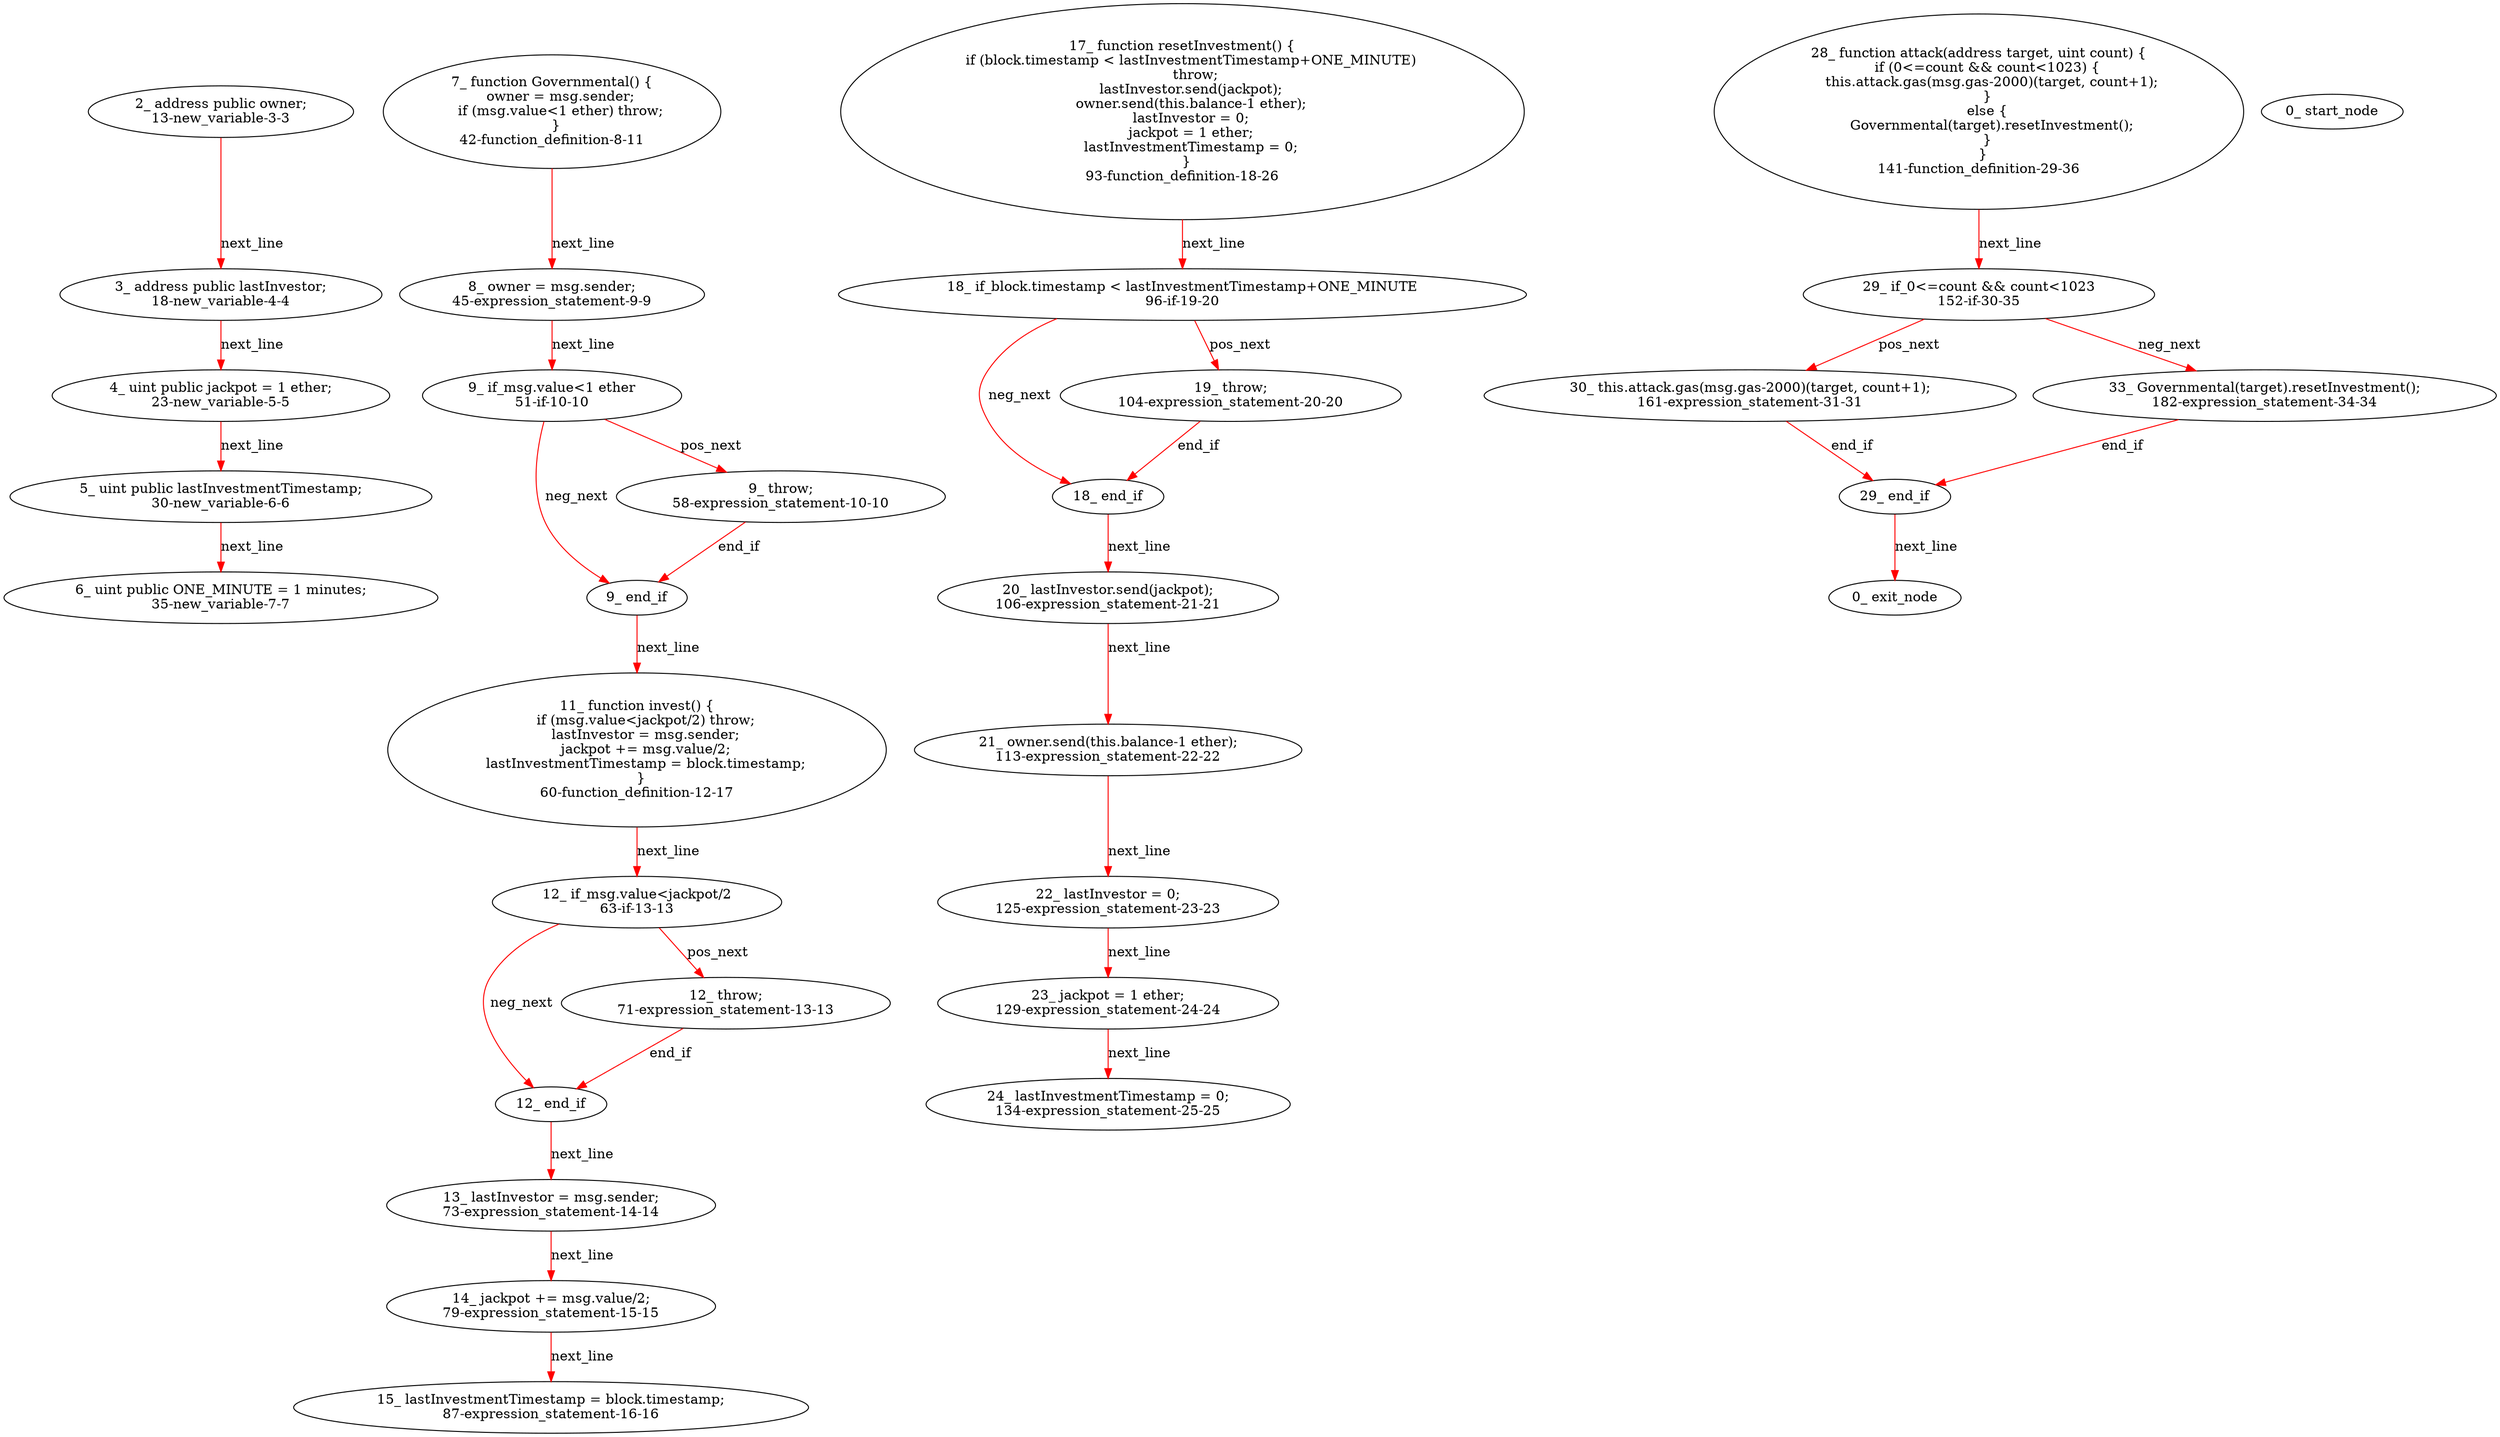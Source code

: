 digraph  {
13 [label="2_ address public owner;\n13-new_variable-3-3", method="", type_label=new_variable];
18 [label="3_ address public lastInvestor;\n18-new_variable-4-4", method="", type_label=new_variable];
23 [label="4_ uint public jackpot = 1 ether;\n23-new_variable-5-5", method="", type_label=new_variable];
30 [label="5_ uint public lastInvestmentTimestamp;\n30-new_variable-6-6", method="", type_label=new_variable];
35 [label="6_ uint public ONE_MINUTE = 1 minutes;\n35-new_variable-7-7", method="", type_label=new_variable];
42 [label="7_ function Governmental() {\n    owner = msg.sender;\n    if (msg.value<1 ether) throw;\n  }\n42-function_definition-8-11", method="Governmental()", type_label=function_definition];
45 [label="8_ owner = msg.sender;\n45-expression_statement-9-9", method="Governmental()", type_label=expression_statement];
51 [label="9_ if_msg.value<1 ether\n51-if-10-10", method="Governmental()", type_label=if];
236 [label="9_ end_if", method="Governmental()", type_label=end_if];
58 [label="9_ throw;\n58-expression_statement-10-10", method="Governmental()", type_label=expression_statement];
60 [label="11_ function invest() {\n    if (msg.value<jackpot/2) throw;\n    lastInvestor = msg.sender;\n    jackpot += msg.value/2;\n    lastInvestmentTimestamp = block.timestamp;\n  }\n60-function_definition-12-17", method="invest()", type_label=function_definition];
63 [label="12_ if_msg.value<jackpot/2\n63-if-13-13", method="invest()", type_label=if];
248 [label="12_ end_if", method="invest()", type_label=end_if];
71 [label="12_ throw;\n71-expression_statement-13-13", method="invest()", type_label=expression_statement];
73 [label="13_ lastInvestor = msg.sender;\n73-expression_statement-14-14", method="invest()", type_label=expression_statement];
79 [label="14_ jackpot += msg.value/2;\n79-expression_statement-15-15", method="invest()", type_label=expression_statement];
87 [label="15_ lastInvestmentTimestamp = block.timestamp;\n87-expression_statement-16-16", method="invest()", type_label=expression_statement];
93 [label="17_ function resetInvestment() {\n    if (block.timestamp < lastInvestmentTimestamp+ONE_MINUTE)\n      throw;\n    lastInvestor.send(jackpot);\n    owner.send(this.balance-1 ether);\n    lastInvestor = 0;\n    jackpot = 1 ether;\n    lastInvestmentTimestamp = 0;\n  }\n93-function_definition-18-26", method="resetInvestment()", type_label=function_definition];
96 [label="18_ if_block.timestamp < lastInvestmentTimestamp+ONE_MINUTE\n96-if-19-20", method="resetInvestment()", type_label=if];
281 [label="18_ end_if", method="resetInvestment()", type_label=end_if];
104 [label="19_ throw;\n104-expression_statement-20-20", method="resetInvestment()", type_label=expression_statement];
106 [label="20_ lastInvestor.send(jackpot);\n106-expression_statement-21-21", method="resetInvestment()", type_label=expression_statement];
113 [label="21_ owner.send(this.balance-1 ether);\n113-expression_statement-22-22", method="resetInvestment()", type_label=expression_statement];
125 [label="22_ lastInvestor = 0;\n125-expression_statement-23-23", method="resetInvestment()", type_label=expression_statement];
129 [label="23_ jackpot = 1 ether;\n129-expression_statement-24-24", method="resetInvestment()", type_label=expression_statement];
134 [label="24_ lastInvestmentTimestamp = 0;\n134-expression_statement-25-25", method="resetInvestment()", type_label=expression_statement];
141 [label="28_ function attack(address target, uint count) {\n    if (0<=count && count<1023) {\n      this.attack.gas(msg.gas-2000)(target, count+1);\n    }\n    else {\n      Governmental(target).resetInvestment();\n    }\n  }\n141-function_definition-29-36", method="attack(address target,uint count)", type_label=function_definition];
152 [label="29_ if_0<=count && count<1023\n152-if-30-35", method="attack(address target,uint count)", type_label=if];
337 [label="29_ end_if", method="attack(address target,uint count)", type_label=end_if];
161 [label="30_ this.attack.gas(msg.gas-2000)(target, count+1);\n161-expression_statement-31-31", method="attack(address target,uint count)", type_label=expression_statement];
182 [label="33_ Governmental(target).resetInvestment();\n182-expression_statement-34-34", method="attack(address target,uint count)", type_label=expression_statement];
1 [label="0_ start_node", method="", type_label=start];
2 [label="0_ exit_node", method="", type_label=exit];
13 -> 18  [color=red, controlflow_type=next_line, edge_type=CFG_edge, key=0, label=next_line];
18 -> 23  [color=red, controlflow_type=next_line, edge_type=CFG_edge, key=0, label=next_line];
23 -> 30  [color=red, controlflow_type=next_line, edge_type=CFG_edge, key=0, label=next_line];
30 -> 35  [color=red, controlflow_type=next_line, edge_type=CFG_edge, key=0, label=next_line];
42 -> 45  [color=red, controlflow_type=next_line, edge_type=CFG_edge, key=0, label=next_line];
45 -> 51  [color=red, controlflow_type=next_line, edge_type=CFG_edge, key=0, label=next_line];
51 -> 58  [color=red, controlflow_type=pos_next, edge_type=CFG_edge, key=0, label=pos_next];
51 -> 236  [color=red, controlflow_type=neg_next, edge_type=CFG_edge, key=0, label=neg_next];
236 -> 60  [color=red, controlflow_type=next_line, edge_type=CFG_edge, key=0, label=next_line];
58 -> 236  [color=red, controlflow_type=end_if, edge_type=CFG_edge, key=0, label=end_if];
60 -> 63  [color=red, controlflow_type=next_line, edge_type=CFG_edge, key=0, label=next_line];
63 -> 71  [color=red, controlflow_type=pos_next, edge_type=CFG_edge, key=0, label=pos_next];
63 -> 248  [color=red, controlflow_type=neg_next, edge_type=CFG_edge, key=0, label=neg_next];
248 -> 73  [color=red, controlflow_type=next_line, edge_type=CFG_edge, key=0, label=next_line];
71 -> 248  [color=red, controlflow_type=end_if, edge_type=CFG_edge, key=0, label=end_if];
73 -> 79  [color=red, controlflow_type=next_line, edge_type=CFG_edge, key=0, label=next_line];
79 -> 87  [color=red, controlflow_type=next_line, edge_type=CFG_edge, key=0, label=next_line];
93 -> 96  [color=red, controlflow_type=next_line, edge_type=CFG_edge, key=0, label=next_line];
96 -> 104  [color=red, controlflow_type=pos_next, edge_type=CFG_edge, key=0, label=pos_next];
96 -> 281  [color=red, controlflow_type=neg_next, edge_type=CFG_edge, key=0, label=neg_next];
281 -> 106  [color=red, controlflow_type=next_line, edge_type=CFG_edge, key=0, label=next_line];
104 -> 281  [color=red, controlflow_type=end_if, edge_type=CFG_edge, key=0, label=end_if];
106 -> 113  [color=red, controlflow_type=next_line, edge_type=CFG_edge, key=0, label=next_line];
113 -> 125  [color=red, controlflow_type=next_line, edge_type=CFG_edge, key=0, label=next_line];
125 -> 129  [color=red, controlflow_type=next_line, edge_type=CFG_edge, key=0, label=next_line];
129 -> 134  [color=red, controlflow_type=next_line, edge_type=CFG_edge, key=0, label=next_line];
141 -> 152  [color=red, controlflow_type=next_line, edge_type=CFG_edge, key=0, label=next_line];
152 -> 161  [color=red, controlflow_type=pos_next, edge_type=CFG_edge, key=0, label=pos_next];
152 -> 182  [color=red, controlflow_type=neg_next, edge_type=CFG_edge, key=0, label=neg_next];
337 -> 2  [color=red, controlflow_type=next_line, edge_type=CFG_edge, key=0, label=next_line];
161 -> 337  [color=red, controlflow_type=end_if, edge_type=CFG_edge, key=0, label=end_if];
182 -> 337  [color=red, controlflow_type=end_if, edge_type=CFG_edge, key=0, label=end_if];
}
